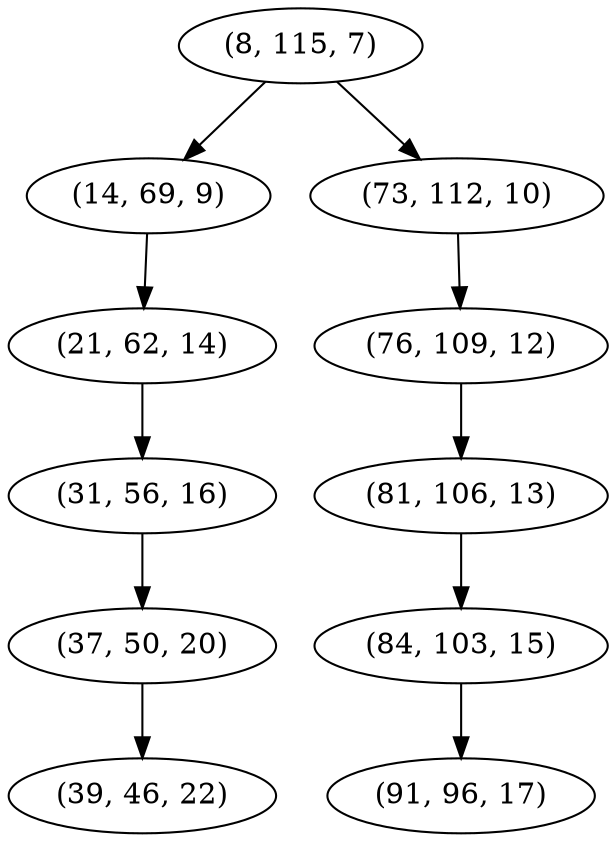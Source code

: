 digraph tree {
    "(8, 115, 7)";
    "(14, 69, 9)";
    "(21, 62, 14)";
    "(31, 56, 16)";
    "(37, 50, 20)";
    "(39, 46, 22)";
    "(73, 112, 10)";
    "(76, 109, 12)";
    "(81, 106, 13)";
    "(84, 103, 15)";
    "(91, 96, 17)";
    "(8, 115, 7)" -> "(14, 69, 9)";
    "(8, 115, 7)" -> "(73, 112, 10)";
    "(14, 69, 9)" -> "(21, 62, 14)";
    "(21, 62, 14)" -> "(31, 56, 16)";
    "(31, 56, 16)" -> "(37, 50, 20)";
    "(37, 50, 20)" -> "(39, 46, 22)";
    "(73, 112, 10)" -> "(76, 109, 12)";
    "(76, 109, 12)" -> "(81, 106, 13)";
    "(81, 106, 13)" -> "(84, 103, 15)";
    "(84, 103, 15)" -> "(91, 96, 17)";
}
